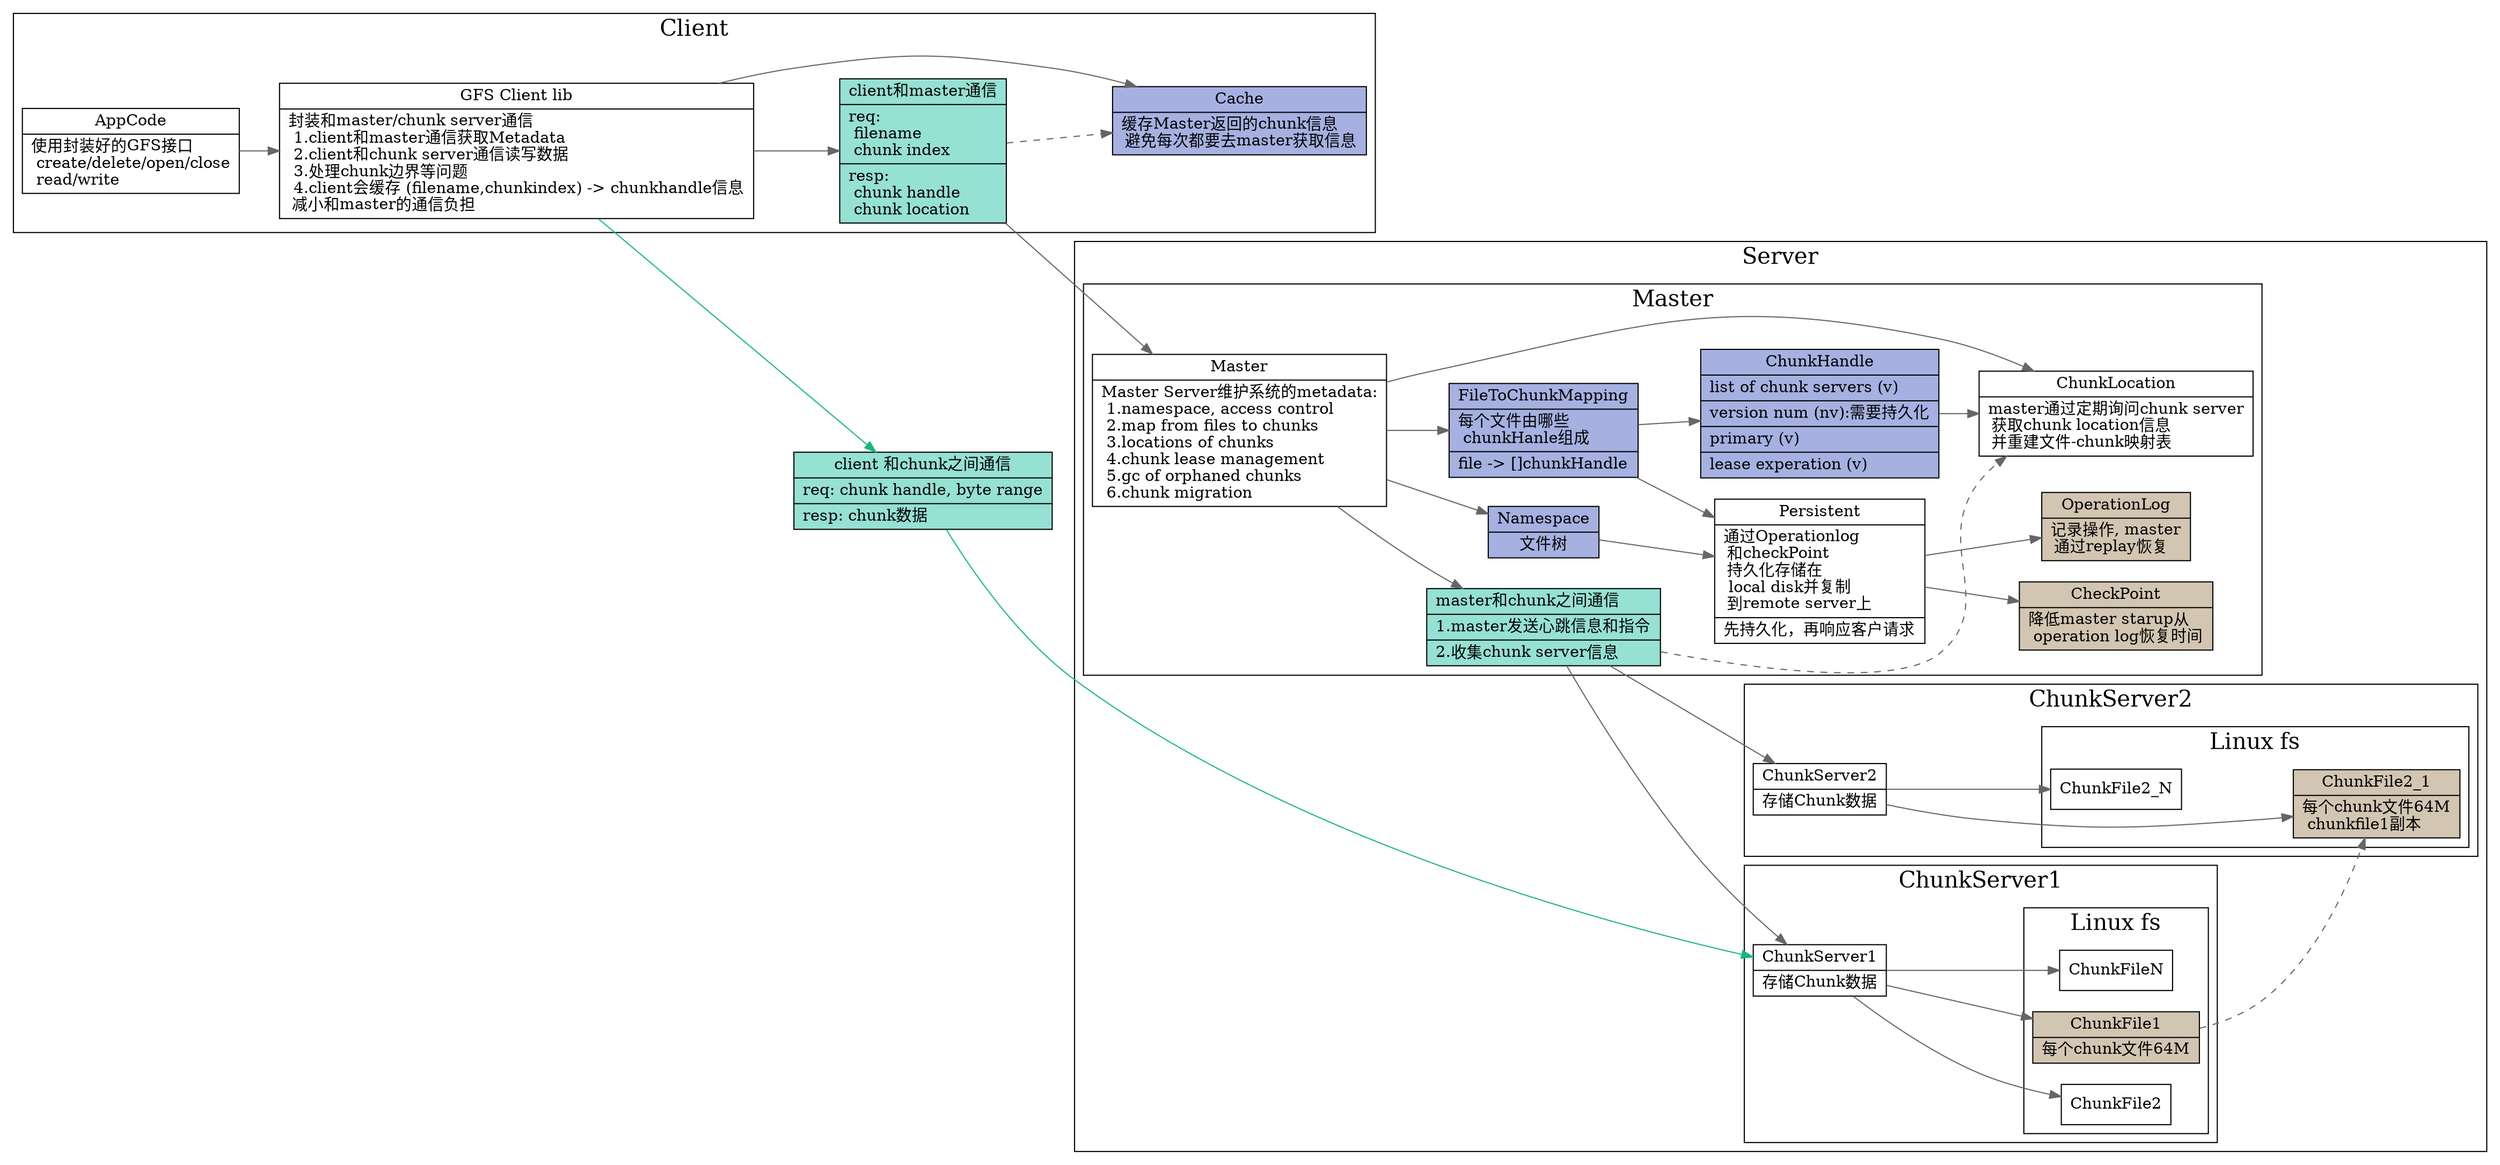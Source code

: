 digraph gfs_arch {
  node[shape=box];
  edge[color=gray40];
  newrank=true;
  rankdir=LR;
  subgraph cluster_Client {
    graph[label="Client";fontsize=20;];
    AppCode[
      shape="record";
      label="{{
        AppCode|
        使用封装好的GFS接口\l
        create/delete/open/close\l
        read/write\l
      }}";
    ];
    AppCode -> Client;
    Client[
      shape="record"
      label="{{
        GFS Client lib|
        封装和master/chunk server通信\l
        1.client和master通信获取Metadata\l
        2.client和chunk server通信读写数据\l
        3.处理chunk边界等问题\l
        4.client会缓存 (filename,chunkindex) -\> chunkhandle信息\l
        减小和master的通信负担\l
      }}"
    ];
    Cache[
      shape="record";
      style=filled
      fillcolor="#a6b1e1"
      label="{{
        Cache|
        缓存Master返回的chunk信息\l
        避免每次都要去master获取信息\l
      }}";
    ];
    Client -> Cache;
    client_req -> Cache[style=dashed];
  }
  subgraph cluster_Server {
    graph[label="Server";fontsize=20;];

    subgraph cluster_Master {
      graph[label="Master";fontsize=20;];
      Master[
        shape="record"
        label="{{
          Master|
          Master Server维护系统的metadata:\l
          1.namespace, access control\l
          2.map from files to chunks\l
          3.locations of chunks\l
          4.chunk lease management\l
          5.gc of orphaned chunks\l
          6.chunk migration\l
        }}"
      ];
      Master -> {
        Namespace;
        FileToChunkMapping;
        ChunkLocation;
      }
      {
        FileToChunkMapping;
        Namespace
      } -> Persistent;

      Namespace[
        shape="record";
        style=filled
        fillcolor="#a6b1e1"
        label="{{
          Namespace|
          文件树
        }}";
      ];
      FileToChunkMapping[
        shape="record";
        style=filled
        fillcolor="#a6b1e1"
        label="{{
          FileToChunkMapping|
          每个文件由哪些\l 
          chunkHanle组成\l|
          file -\> []chunkHandle\l
        }}";
      ];
      FileToChunkMapping -> ChunkHandle;
      ChunkHandle[
        shape="record";
        style=filled
        fillcolor="#a6b1e1"
        label="{{
          ChunkHandle|
          list of chunk servers (v)\l|
          version num (nv):需要持久化\l|
          primary (v)\l|
          lease experation (v)\l
        }}";
      ];
      ChunkHandle -> ChunkLocation;
      master_chunk -> ChunkLocation[style=dashed];
      Persistent[
        shape="record"
        label="{{
          Persistent|
          通过Operationlog\l 
          和checkPoint\l
          持久化存储在\l
          local disk并复制\l 
          到remote server上\l|
          先持久化，再响应客户请求\l
        }}"
      ];
      Persistent -> {
        OperationLog;
        CheckPoint;
      };
      OperationLog[
        shape="record";
        style=filled;
        fillcolor="#d2c6b2"
        label="{{
          OperationLog|
          记录操作, master\l 
          通过replay恢复\l
        }}";
      ];
      CheckPoint[
        shape="record";
        style=filled;
        fillcolor="#d2c6b2"
        label="{{
          CheckPoint|
          降低master starup从\l 
          operation log恢复时间\l
        }}";
      ];
      ChunkLocation[
        shape="record"
        label="{{
          ChunkLocation|
          master通过定期询问chunk server\l
          获取chunk location信息\l
          并重建文件-chunk映射表\l
        }}"
      ];
    }
    subgraph cluster_ChunkServers {
      graph[label="ChunkServer1";fontsize=20;];
      ChunkServer1[
        shape="record";
        label="{{
          ChunkServer1|
          存储Chunk数据
        }}";
      ];
      ChunkServer1 -> {
        ChunkFile1;
        ChunkFile2;
        ChunkFileN;
      }
      subgraph cluster_Linux_fs {
        graph[label="Linux fs";fontsize=20;];
        ChunkFile1;
        ChunkFile2;
        ChunkFileN;
        ChunkFile1[
          shape="record"
          style=filled;
          fillcolor="#d2c6b2"
          label="{{
            ChunkFile1|
            每个chunk文件64M\l
          }}"
        ];
      }
    }

    subgraph cluster_ChunkServer2 {
      graph[label="ChunkServer2";fontsize=20;];
      ChunkServer2[
        shape="record";
        label="{{
          ChunkServer2|
          存储Chunk数据
        }}";
      ];
      ChunkServer2 -> {
        ChunkFile2_1;
        ChunkFile2_1;
        ChunkFile2_N;
      }
      subgraph cluster_Linux_fs {
        graph[label="Linux fs";fontsize=20;];
        ChunkFile2_1;
        ChunkFile2_1;
        ChunkFile2_N;
        ChunkFile2_1[
          shape="record"
          style=filled;
          fillcolor="#d2c6b2"
          label="{{
            ChunkFile2_1|
            每个chunk文件64M\l
            chunkfile1副本\l
          }}"
        ];
      }
    }

    ChunkFile1 -> ChunkFile2_1[style=dashed];

    Master -> master_chunk ->{
      ChunkServer1;
      ChunkServer2
    };

    master_chunk[
      shape="record";
      fillcolor="#95e1d3"
      style=filled;
      label="{{
        master和chunk之间通信\l|
        1.master发送心跳信息和指令\l|
        2.收集chunk server信息\l
      }}"
    ];
  }
  Client -> client_req ->  Master;
  client_req[
    shape="record";
    fillcolor="#95e1d3"
    style=filled;
    label="{{
      client和master通信|
      req:\l
      filename\l
      chunk index\l|
      resp:\l
      chunk handle\l
      chunk location\l
    }}"
  ];

  Client -> data ->  ChunkServer1[color="#17b978"];
  data[
    shape="record"
    fillcolor="#95e1d3"
    style=filled;
    label="{{
      client 和chunk之间通信|
      req: chunk handle, byte range\l|
      resp: chunk数据\l
    }}"
  ];
  {rank=same;data;client_req};
}
